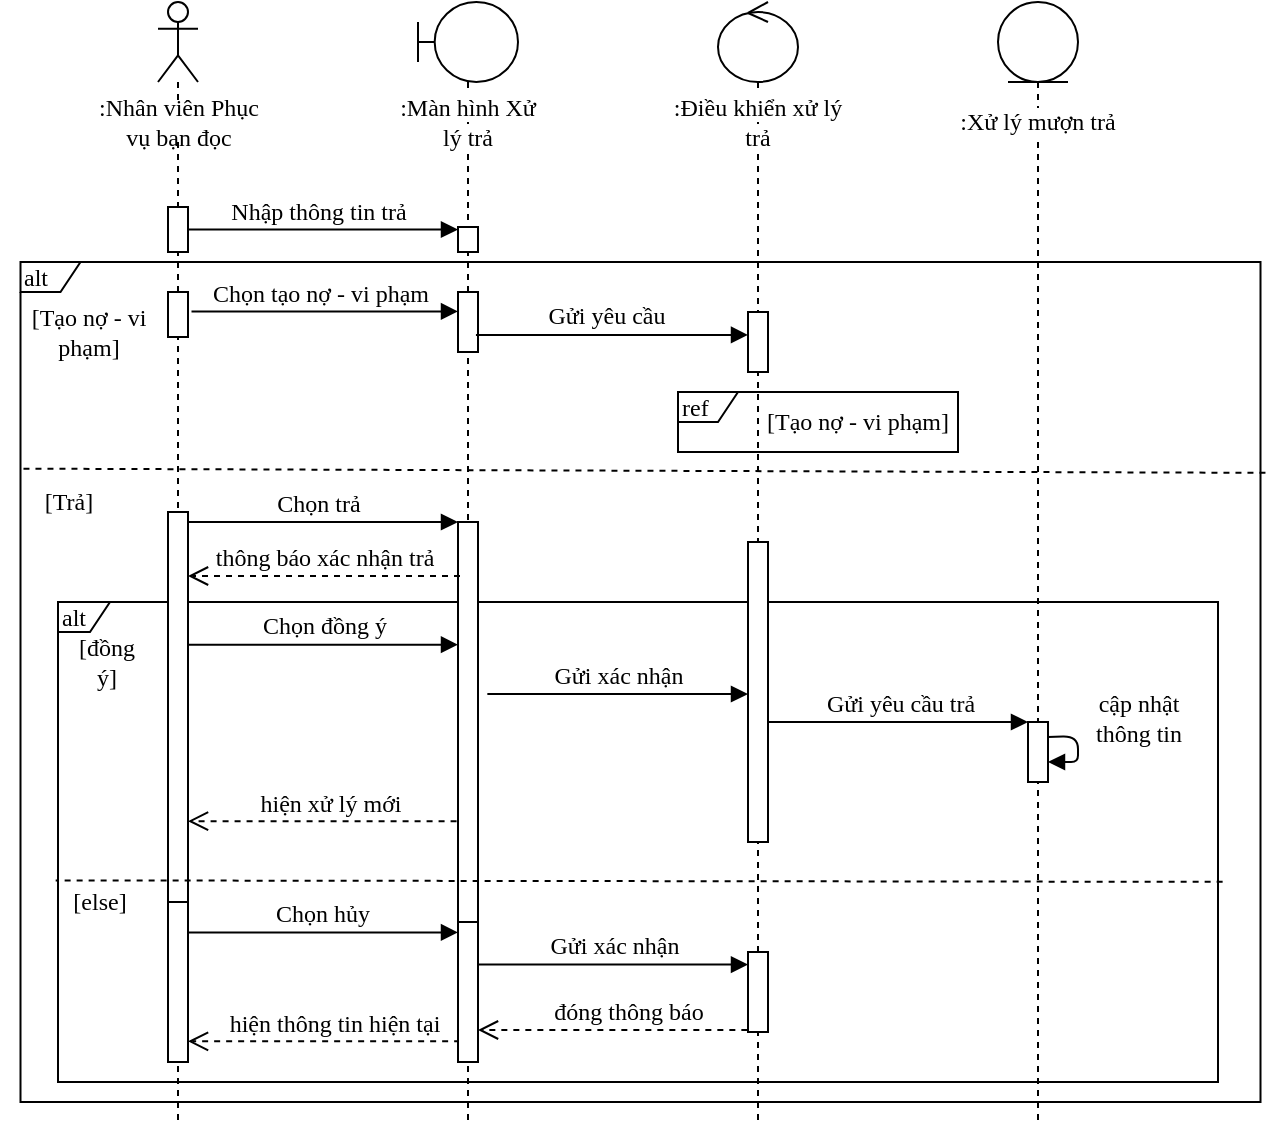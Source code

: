 <mxfile version="13.3.5" type="device"><diagram name="Page-1" id="13e1069c-82ec-6db2-03f1-153e76fe0fe0"><mxGraphModel dx="1028" dy="483" grid="1" gridSize="10" guides="1" tooltips="1" connect="1" arrows="1" fold="1" page="1" pageScale="1" pageWidth="827" pageHeight="1169" background="#ffffff" math="0" shadow="0"><root><mxCell id="0"/><mxCell id="1" parent="0"/><mxCell id="Bi6vFBD4bYECH0nIWPxG-3" value="alt" style="shape=umlFrame;whiteSpace=wrap;html=1;width=30;height=15;fontFamily=Times New Roman;fontSize=12;align=left;" vertex="1" parent="1"><mxGeometry x="31.25" y="150" width="620" height="420" as="geometry"/></mxCell><mxCell id="Mqc2IqFKAtQLX73uKZ2_-26" value="alt" style="shape=umlFrame;whiteSpace=wrap;html=1;width=26;height=15;fontFamily=Times New Roman;fontSize=12;align=left;" parent="1" vertex="1"><mxGeometry x="50" y="320" width="580" height="240" as="geometry"/></mxCell><mxCell id="tdb_ClGOePPP8fU_YmU6-1" value="" style="shape=umlLifeline;participant=umlActor;perimeter=lifelinePerimeter;whiteSpace=wrap;html=1;container=1;collapsible=0;recursiveResize=0;verticalAlign=top;spacingTop=36;labelBackgroundColor=#ffffff;outlineConnect=0;fontFamily=Times New Roman;fontSize=11;" parent="1" vertex="1"><mxGeometry x="100" y="20" width="20" height="560" as="geometry"/></mxCell><mxCell id="tdb_ClGOePPP8fU_YmU6-8" value="" style="html=1;points=[];perimeter=orthogonalPerimeter;fontFamily=Times New Roman;fontSize=12;" parent="tdb_ClGOePPP8fU_YmU6-1" vertex="1"><mxGeometry x="5" y="255" width="10" height="215" as="geometry"/></mxCell><mxCell id="Mqc2IqFKAtQLX73uKZ2_-28" value="" style="html=1;points=[];perimeter=orthogonalPerimeter;fontFamily=Times New Roman;fontSize=12;" parent="tdb_ClGOePPP8fU_YmU6-1" vertex="1"><mxGeometry x="5" y="450" width="10" height="80" as="geometry"/></mxCell><mxCell id="Bi6vFBD4bYECH0nIWPxG-4" value="" style="html=1;points=[];perimeter=orthogonalPerimeter;fontFamily=Times New Roman;fontSize=12;" vertex="1" parent="tdb_ClGOePPP8fU_YmU6-1"><mxGeometry x="5" y="102.5" width="10" height="22.5" as="geometry"/></mxCell><mxCell id="Bi6vFBD4bYECH0nIWPxG-11" value="" style="html=1;points=[];perimeter=orthogonalPerimeter;fontFamily=Times New Roman;fontSize=12;" vertex="1" parent="tdb_ClGOePPP8fU_YmU6-1"><mxGeometry x="5" y="145" width="10" height="22.5" as="geometry"/></mxCell><mxCell id="tdb_ClGOePPP8fU_YmU6-3" value="" style="shape=umlLifeline;participant=umlControl;perimeter=lifelinePerimeter;whiteSpace=wrap;html=1;container=1;collapsible=0;recursiveResize=0;verticalAlign=top;spacingTop=36;labelBackgroundColor=#ffffff;outlineConnect=0;fontFamily=Times New Roman;fontSize=12;" parent="1" vertex="1"><mxGeometry x="380" y="20" width="40" height="560" as="geometry"/></mxCell><mxCell id="tdb_ClGOePPP8fU_YmU6-4" value="" style="shape=umlLifeline;participant=umlEntity;perimeter=lifelinePerimeter;whiteSpace=wrap;html=1;container=1;collapsible=0;recursiveResize=0;verticalAlign=top;spacingTop=36;labelBackgroundColor=#ffffff;outlineConnect=0;fontFamily=Times New Roman;fontSize=12;" parent="1" vertex="1"><mxGeometry x="520" y="20" width="40" height="560" as="geometry"/></mxCell><mxCell id="GiUdu1NR9oItqfrMwQUK-1" value=":Nhân viên Phục vụ bạn đọc" style="text;html=1;strokeColor=none;fillColor=#FFFFFF;align=center;verticalAlign=middle;whiteSpace=wrap;rounded=0;fontSize=12;fontFamily=Times New Roman;" parent="1" vertex="1"><mxGeometry x="67.5" y="70" width="85" height="20" as="geometry"/></mxCell><mxCell id="tdb_ClGOePPP8fU_YmU6-2" value="" style="shape=umlLifeline;participant=umlBoundary;perimeter=lifelinePerimeter;whiteSpace=wrap;html=1;container=1;collapsible=0;recursiveResize=0;verticalAlign=top;spacingTop=36;labelBackgroundColor=#ffffff;outlineConnect=0;fontFamily=Times New Roman;fontSize=12;" parent="1" vertex="1"><mxGeometry x="230" y="20" width="50" height="560" as="geometry"/></mxCell><mxCell id="tdb_ClGOePPP8fU_YmU6-10" value="" style="html=1;points=[];perimeter=orthogonalPerimeter;fontFamily=Times New Roman;fontSize=12;" parent="tdb_ClGOePPP8fU_YmU6-2" vertex="1"><mxGeometry x="20" y="260" width="10" height="200" as="geometry"/></mxCell><mxCell id="tdb_ClGOePPP8fU_YmU6-6" value="&lt;font style=&quot;font-size: 12px&quot;&gt;Chọn trả&lt;/font&gt;" style="html=1;verticalAlign=bottom;endArrow=block;fontFamily=Times New Roman;fontSize=12;" parent="1" source="tdb_ClGOePPP8fU_YmU6-8" target="tdb_ClGOePPP8fU_YmU6-10" edge="1"><mxGeometry x="-0.037" width="80" relative="1" as="geometry"><mxPoint x="130" y="270" as="sourcePoint"/><mxPoint x="220" y="290" as="targetPoint"/><Array as="points"><mxPoint x="150" y="280"/></Array><mxPoint as="offset"/></mxGeometry></mxCell><mxCell id="tdb_ClGOePPP8fU_YmU6-12" value="" style="html=1;points=[];perimeter=orthogonalPerimeter;fontFamily=Times New Roman;fontSize=12;" parent="1" vertex="1"><mxGeometry x="395" y="290" width="10" height="150" as="geometry"/></mxCell><mxCell id="GiUdu1NR9oItqfrMwQUK-2" value="&lt;span style=&quot;background-color: rgb(255 , 255 , 255)&quot;&gt;:Màn hình Xử lý trả&lt;/span&gt;" style="text;html=1;strokeColor=none;fillColor=none;align=center;verticalAlign=middle;whiteSpace=wrap;rounded=0;fontFamily=Times New Roman;fontSize=12;" parent="1" vertex="1"><mxGeometry x="215" y="70" width="80" height="20" as="geometry"/></mxCell><mxCell id="GiUdu1NR9oItqfrMwQUK-3" value="&lt;span style=&quot;background-color: rgb(255 , 255 , 255)&quot;&gt;:Điều khiển xử lý trả&lt;/span&gt;" style="text;html=1;strokeColor=none;fillColor=none;align=center;verticalAlign=middle;whiteSpace=wrap;rounded=0;fontFamily=Times New Roman;fontSize=12;" parent="1" vertex="1"><mxGeometry x="355" y="70" width="90" height="20" as="geometry"/></mxCell><mxCell id="GiUdu1NR9oItqfrMwQUK-4" value="&lt;span style=&quot;background-color: rgb(255 , 255 , 255)&quot;&gt;:Xử lý mượn trả&lt;/span&gt;" style="text;html=1;strokeColor=none;fillColor=none;align=center;verticalAlign=middle;whiteSpace=wrap;rounded=0;fontFamily=Times New Roman;fontSize=12;" parent="1" vertex="1"><mxGeometry x="498.13" y="70" width="83.75" height="20" as="geometry"/></mxCell><mxCell id="Mqc2IqFKAtQLX73uKZ2_-22" value="thông báo xác nhận trả" style="html=1;verticalAlign=bottom;endArrow=open;dashed=1;endSize=8;fontFamily=Times New Roman;fontSize=12;" parent="1" target="tdb_ClGOePPP8fU_YmU6-8" edge="1"><mxGeometry relative="1" as="geometry"><mxPoint x="251" y="307" as="sourcePoint"/><mxPoint x="115" y="349.58" as="targetPoint"/></mxGeometry></mxCell><mxCell id="Mqc2IqFKAtQLX73uKZ2_-30" value="[đồng ý]" style="text;html=1;strokeColor=none;fillColor=none;align=center;verticalAlign=middle;whiteSpace=wrap;rounded=0;fontFamily=Times New Roman;fontSize=12;" parent="1" vertex="1"><mxGeometry x="59.25" y="340" width="30.75" height="20" as="geometry"/></mxCell><mxCell id="Mqc2IqFKAtQLX73uKZ2_-31" value="[else]" style="text;html=1;strokeColor=none;fillColor=none;align=center;verticalAlign=middle;whiteSpace=wrap;rounded=0;fontFamily=Times New Roman;fontSize=12;" parent="1" vertex="1"><mxGeometry x="59.25" y="460" width="24" height="20" as="geometry"/></mxCell><mxCell id="Mqc2IqFKAtQLX73uKZ2_-33" value="Chọn đồng ý" style="html=1;verticalAlign=bottom;endArrow=block;fontFamily=Times New Roman;fontSize=12;exitX=1.033;exitY=0.541;exitDx=0;exitDy=0;exitPerimeter=0;" parent="1" edge="1"><mxGeometry width="80" relative="1" as="geometry"><mxPoint x="115.33" y="341.315" as="sourcePoint"/><mxPoint x="250" y="341.315" as="targetPoint"/><Array as="points"/></mxGeometry></mxCell><mxCell id="Mqc2IqFKAtQLX73uKZ2_-34" value="Gửi xác nhận" style="html=1;verticalAlign=bottom;endArrow=block;fontFamily=Times New Roman;fontSize=12;exitX=1.467;exitY=0.68;exitDx=0;exitDy=0;exitPerimeter=0;" parent="1" edge="1"><mxGeometry x="0.005" width="80" relative="1" as="geometry"><mxPoint x="264.67" y="366" as="sourcePoint"/><mxPoint x="395" y="366" as="targetPoint"/><Array as="points"/><mxPoint as="offset"/></mxGeometry></mxCell><mxCell id="Mqc2IqFKAtQLX73uKZ2_-35" value="Chọn hủy" style="html=1;verticalAlign=bottom;endArrow=block;fontFamily=Times New Roman;fontSize=12;exitX=0.952;exitY=0.19;exitDx=0;exitDy=0;exitPerimeter=0;" parent="1" source="Mqc2IqFKAtQLX73uKZ2_-28" target="Mqc2IqFKAtQLX73uKZ2_-29" edge="1"><mxGeometry width="80" relative="1" as="geometry"><mxPoint x="105" y="480" as="sourcePoint"/><mxPoint x="230" y="534.76" as="targetPoint"/><Array as="points"/></mxGeometry></mxCell><mxCell id="Mqc2IqFKAtQLX73uKZ2_-37" value="cập nhật&lt;br&gt;thông tin" style="html=1;verticalAlign=bottom;endArrow=block;fontFamily=Times New Roman;fontSize=12;exitX=0.996;exitY=0.248;exitDx=0;exitDy=0;exitPerimeter=0;labelBackgroundColor=none;" parent="1" source="Mqc2IqFKAtQLX73uKZ2_-45" target="Mqc2IqFKAtQLX73uKZ2_-45" edge="1"><mxGeometry x="0.303" y="-30" width="80" relative="1" as="geometry"><mxPoint x="524.87" y="387.85" as="sourcePoint"/><mxPoint x="524.87" y="400.85" as="targetPoint"/><Array as="points"><mxPoint x="560" y="387"/><mxPoint x="560" y="400"/></Array><mxPoint x="30" y="25" as="offset"/></mxGeometry></mxCell><mxCell id="Mqc2IqFKAtQLX73uKZ2_-38" value="Gửi yêu cầu trả" style="html=1;verticalAlign=bottom;endArrow=block;fontFamily=Times New Roman;fontSize=12;" parent="1" target="Mqc2IqFKAtQLX73uKZ2_-45" edge="1"><mxGeometry x="0.005" width="80" relative="1" as="geometry"><mxPoint x="405" y="380" as="sourcePoint"/><mxPoint x="515" y="380.4" as="targetPoint"/><Array as="points"/><mxPoint as="offset"/></mxGeometry></mxCell><mxCell id="Mqc2IqFKAtQLX73uKZ2_-41" value="hiện xử lý mới" style="html=1;verticalAlign=bottom;endArrow=open;dashed=1;endSize=8;fontFamily=Times New Roman;fontSize=12;exitX=-0.071;exitY=0.998;exitDx=0;exitDy=0;exitPerimeter=0;" parent="1" edge="1"><mxGeometry x="-0.063" relative="1" as="geometry"><mxPoint x="249.29" y="429.6" as="sourcePoint"/><mxPoint x="115" y="429.6" as="targetPoint"/><mxPoint as="offset"/></mxGeometry></mxCell><mxCell id="Mqc2IqFKAtQLX73uKZ2_-42" value="Gửi xác nhận" style="html=1;verticalAlign=bottom;endArrow=block;fontFamily=Times New Roman;fontSize=12;exitX=1.013;exitY=0.304;exitDx=0;exitDy=0;exitPerimeter=0;" parent="1" source="Mqc2IqFKAtQLX73uKZ2_-29" target="Mqc2IqFKAtQLX73uKZ2_-27" edge="1"><mxGeometry width="80" relative="1" as="geometry"><mxPoint x="250" y="490" as="sourcePoint"/><mxPoint x="385" y="490" as="targetPoint"/><Array as="points"/></mxGeometry></mxCell><mxCell id="Mqc2IqFKAtQLX73uKZ2_-43" value="đóng thông báo" style="html=1;verticalAlign=bottom;endArrow=open;dashed=1;endSize=8;fontFamily=Times New Roman;fontSize=12;exitX=0.567;exitY=0.975;exitDx=0;exitDy=0;exitPerimeter=0;" parent="1" source="Mqc2IqFKAtQLX73uKZ2_-27" target="Mqc2IqFKAtQLX73uKZ2_-29" edge="1"><mxGeometry x="-0.063" relative="1" as="geometry"><mxPoint x="396" y="574" as="sourcePoint"/><mxPoint x="241.43" y="520" as="targetPoint"/><mxPoint as="offset"/></mxGeometry></mxCell><mxCell id="Mqc2IqFKAtQLX73uKZ2_-44" value="hiện thông tin hiện tại" style="html=1;verticalAlign=bottom;endArrow=open;dashed=1;endSize=8;fontFamily=Times New Roman;fontSize=12;exitX=0.107;exitY=0.852;exitDx=0;exitDy=0;exitPerimeter=0;" parent="1" source="Mqc2IqFKAtQLX73uKZ2_-29" target="Mqc2IqFKAtQLX73uKZ2_-28" edge="1"><mxGeometry x="-0.063" relative="1" as="geometry"><mxPoint x="234.46" y="530" as="sourcePoint"/><mxPoint x="100" y="530" as="targetPoint"/><mxPoint as="offset"/></mxGeometry></mxCell><mxCell id="Mqc2IqFKAtQLX73uKZ2_-45" value="" style="html=1;points=[];perimeter=orthogonalPerimeter;fontFamily=Times New Roman;fontSize=12;" parent="1" vertex="1"><mxGeometry x="535" y="380" width="10" height="30" as="geometry"/></mxCell><mxCell id="Mqc2IqFKAtQLX73uKZ2_-29" value="" style="html=1;points=[];perimeter=orthogonalPerimeter;fontFamily=Times New Roman;fontSize=12;" parent="1" vertex="1"><mxGeometry x="250" y="480" width="10" height="70" as="geometry"/></mxCell><mxCell id="Mqc2IqFKAtQLX73uKZ2_-27" value="" style="html=1;points=[];perimeter=orthogonalPerimeter;fontFamily=Times New Roman;fontSize=12;" parent="1" vertex="1"><mxGeometry x="395" y="495" width="10" height="40" as="geometry"/></mxCell><mxCell id="IvMYgiyC0X4TWa5P5Rss-3" value="" style="endArrow=none;dashed=1;html=1;fontFamily=Times New Roman;fontSize=12;entryX=-0.002;entryY=0.58;entryDx=0;entryDy=0;entryPerimeter=0;exitX=1.004;exitY=0.583;exitDx=0;exitDy=0;exitPerimeter=0;" parent="1" source="Mqc2IqFKAtQLX73uKZ2_-26" target="Mqc2IqFKAtQLX73uKZ2_-26" edge="1"><mxGeometry width="50" height="50" relative="1" as="geometry"><mxPoint x="764.294" y="632" as="sourcePoint"/><mxPoint x="42.819" y="631.62" as="targetPoint"/><Array as="points"/></mxGeometry></mxCell><mxCell id="Bi6vFBD4bYECH0nIWPxG-5" value="&lt;font style=&quot;font-size: 12px&quot;&gt;Nhập thông tin trả&lt;br&gt;&lt;/font&gt;" style="html=1;verticalAlign=bottom;endArrow=block;fontFamily=Times New Roman;fontSize=12;" edge="1" parent="1" source="Bi6vFBD4bYECH0nIWPxG-4" target="Bi6vFBD4bYECH0nIWPxG-6"><mxGeometry x="-0.037" width="80" relative="1" as="geometry"><mxPoint x="125" y="145" as="sourcePoint"/><mxPoint x="210" y="165" as="targetPoint"/><Array as="points"/><mxPoint as="offset"/></mxGeometry></mxCell><mxCell id="Bi6vFBD4bYECH0nIWPxG-6" value="" style="html=1;points=[];perimeter=orthogonalPerimeter;fontFamily=Times New Roman;fontSize=12;" vertex="1" parent="1"><mxGeometry x="250" y="132.5" width="10" height="12.5" as="geometry"/></mxCell><mxCell id="Bi6vFBD4bYECH0nIWPxG-12" value="" style="html=1;points=[];perimeter=orthogonalPerimeter;fontFamily=Times New Roman;fontSize=12;" vertex="1" parent="1"><mxGeometry x="250" y="165" width="10" height="30" as="geometry"/></mxCell><mxCell id="Bi6vFBD4bYECH0nIWPxG-13" value="&lt;font style=&quot;font-size: 12px&quot;&gt;Chọn tạo nợ - vi phạm&lt;br&gt;&lt;/font&gt;" style="html=1;verticalAlign=bottom;endArrow=block;fontFamily=Times New Roman;fontSize=12;exitX=1.175;exitY=0.432;exitDx=0;exitDy=0;exitPerimeter=0;" edge="1" parent="1" source="Bi6vFBD4bYECH0nIWPxG-11" target="Bi6vFBD4bYECH0nIWPxG-12"><mxGeometry x="-0.037" width="80" relative="1" as="geometry"><mxPoint x="125" y="143.75" as="sourcePoint"/><mxPoint x="260" y="143.75" as="targetPoint"/><Array as="points"/><mxPoint as="offset"/></mxGeometry></mxCell><mxCell id="Bi6vFBD4bYECH0nIWPxG-14" value="" style="html=1;points=[];perimeter=orthogonalPerimeter;fontFamily=Times New Roman;fontSize=12;" vertex="1" parent="1"><mxGeometry x="395" y="175" width="10" height="30" as="geometry"/></mxCell><mxCell id="Bi6vFBD4bYECH0nIWPxG-15" value="&lt;font style=&quot;font-size: 12px&quot;&gt;Gửi yêu cầu&lt;br&gt;&lt;/font&gt;" style="html=1;verticalAlign=bottom;endArrow=block;fontFamily=Times New Roman;fontSize=12;exitX=0.897;exitY=0.715;exitDx=0;exitDy=0;exitPerimeter=0;" edge="1" parent="1" source="Bi6vFBD4bYECH0nIWPxG-12" target="Bi6vFBD4bYECH0nIWPxG-14"><mxGeometry x="-0.037" width="80" relative="1" as="geometry"><mxPoint x="246.75" y="189.76" as="sourcePoint"/><mxPoint x="380" y="189.76" as="targetPoint"/><Array as="points"/><mxPoint as="offset"/></mxGeometry></mxCell><mxCell id="Bi6vFBD4bYECH0nIWPxG-16" value="ref" style="shape=umlFrame;whiteSpace=wrap;html=1;width=30;height=15;fontFamily=Times New Roman;fontSize=12;align=left;" vertex="1" parent="1"><mxGeometry x="360" y="215" width="140" height="30" as="geometry"/></mxCell><mxCell id="Bi6vFBD4bYECH0nIWPxG-24" value="&lt;span style=&quot;background-color: rgb(255 , 255 , 255)&quot;&gt;[Tạo nợ - vi phạm]&lt;/span&gt;" style="text;html=1;strokeColor=none;fillColor=none;align=center;verticalAlign=middle;whiteSpace=wrap;rounded=0;fontFamily=Times New Roman;fontSize=12;" vertex="1" parent="1"><mxGeometry x="400" y="220" width="100" height="20" as="geometry"/></mxCell><mxCell id="Bi6vFBD4bYECH0nIWPxG-25" value="" style="endArrow=none;dashed=1;html=1;fontFamily=Times New Roman;fontSize=12;entryX=-0.002;entryY=0.246;entryDx=0;entryDy=0;entryPerimeter=0;exitX=1.004;exitY=0.251;exitDx=0;exitDy=0;exitPerimeter=0;" edge="1" parent="1" source="Bi6vFBD4bYECH0nIWPxG-3" target="Bi6vFBD4bYECH0nIWPxG-3"><mxGeometry width="50" height="50" relative="1" as="geometry"><mxPoint x="642.32" y="519.92" as="sourcePoint"/><mxPoint x="58.84" y="519.2" as="targetPoint"/><Array as="points"/></mxGeometry></mxCell><mxCell id="Bi6vFBD4bYECH0nIWPxG-26" value="&lt;span style=&quot;background-color: rgb(255 , 255 , 255)&quot;&gt;[Tạo nợ - vi phạm]&lt;/span&gt;" style="text;html=1;strokeColor=none;fillColor=none;align=center;verticalAlign=middle;whiteSpace=wrap;rounded=0;fontFamily=Times New Roman;fontSize=12;" vertex="1" parent="1"><mxGeometry x="31.25" y="175" width="68.75" height="20" as="geometry"/></mxCell><mxCell id="Bi6vFBD4bYECH0nIWPxG-27" value="&lt;span style=&quot;background-color: rgb(255 , 255 , 255)&quot;&gt;[Trả]&lt;/span&gt;" style="text;html=1;strokeColor=none;fillColor=none;align=center;verticalAlign=middle;whiteSpace=wrap;rounded=0;fontFamily=Times New Roman;fontSize=12;" vertex="1" parent="1"><mxGeometry x="21.25" y="260" width="68.75" height="20" as="geometry"/></mxCell></root></mxGraphModel></diagram></mxfile>